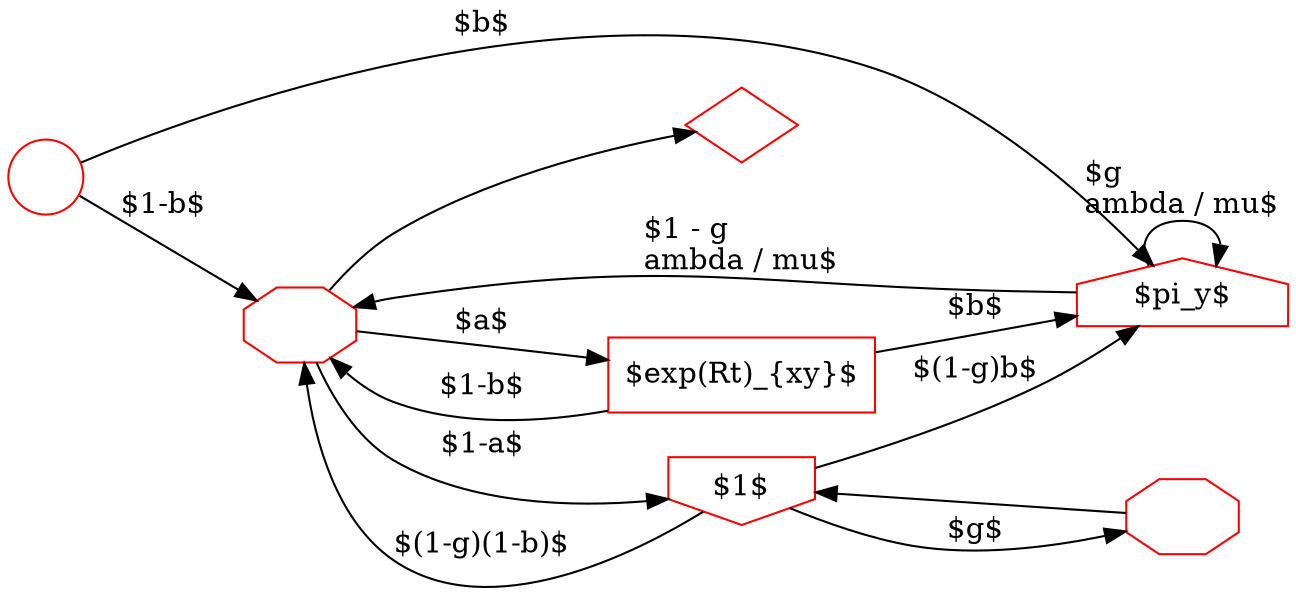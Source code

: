 digraph G {
	rankdir=LR;

    S [label="", shape=circle, color=red];
    E [label="", shape=diamond, color=red];

    W [label="", shape=octagon, color=red];
    X [label="", shape=octagon, color=red];

    I [label="$\pi_y$", shape=house, color=red];
    M [label="$\exp(Rt)_{xy}$", shape=rect, color=red];
    D [label="$1$", shape=invhouse, color=red];

S->I [label="$b$"];
S->W [label="$1-b$"];

M->I [label="$b$"];
M->W [label="$1-b$"];

D->I [label="$(1-g)b$"];
D->W [label="$(1-g)(1-b)$"];
D->X [label="$g$"];

I->I [label="$g \lambda / \mu$"];
I->W [label="$1 - g \lambda / \mu$"];

W->E;
W->M [label="$a$"];
W->D [label="$1-a$"];

X->D;


}
